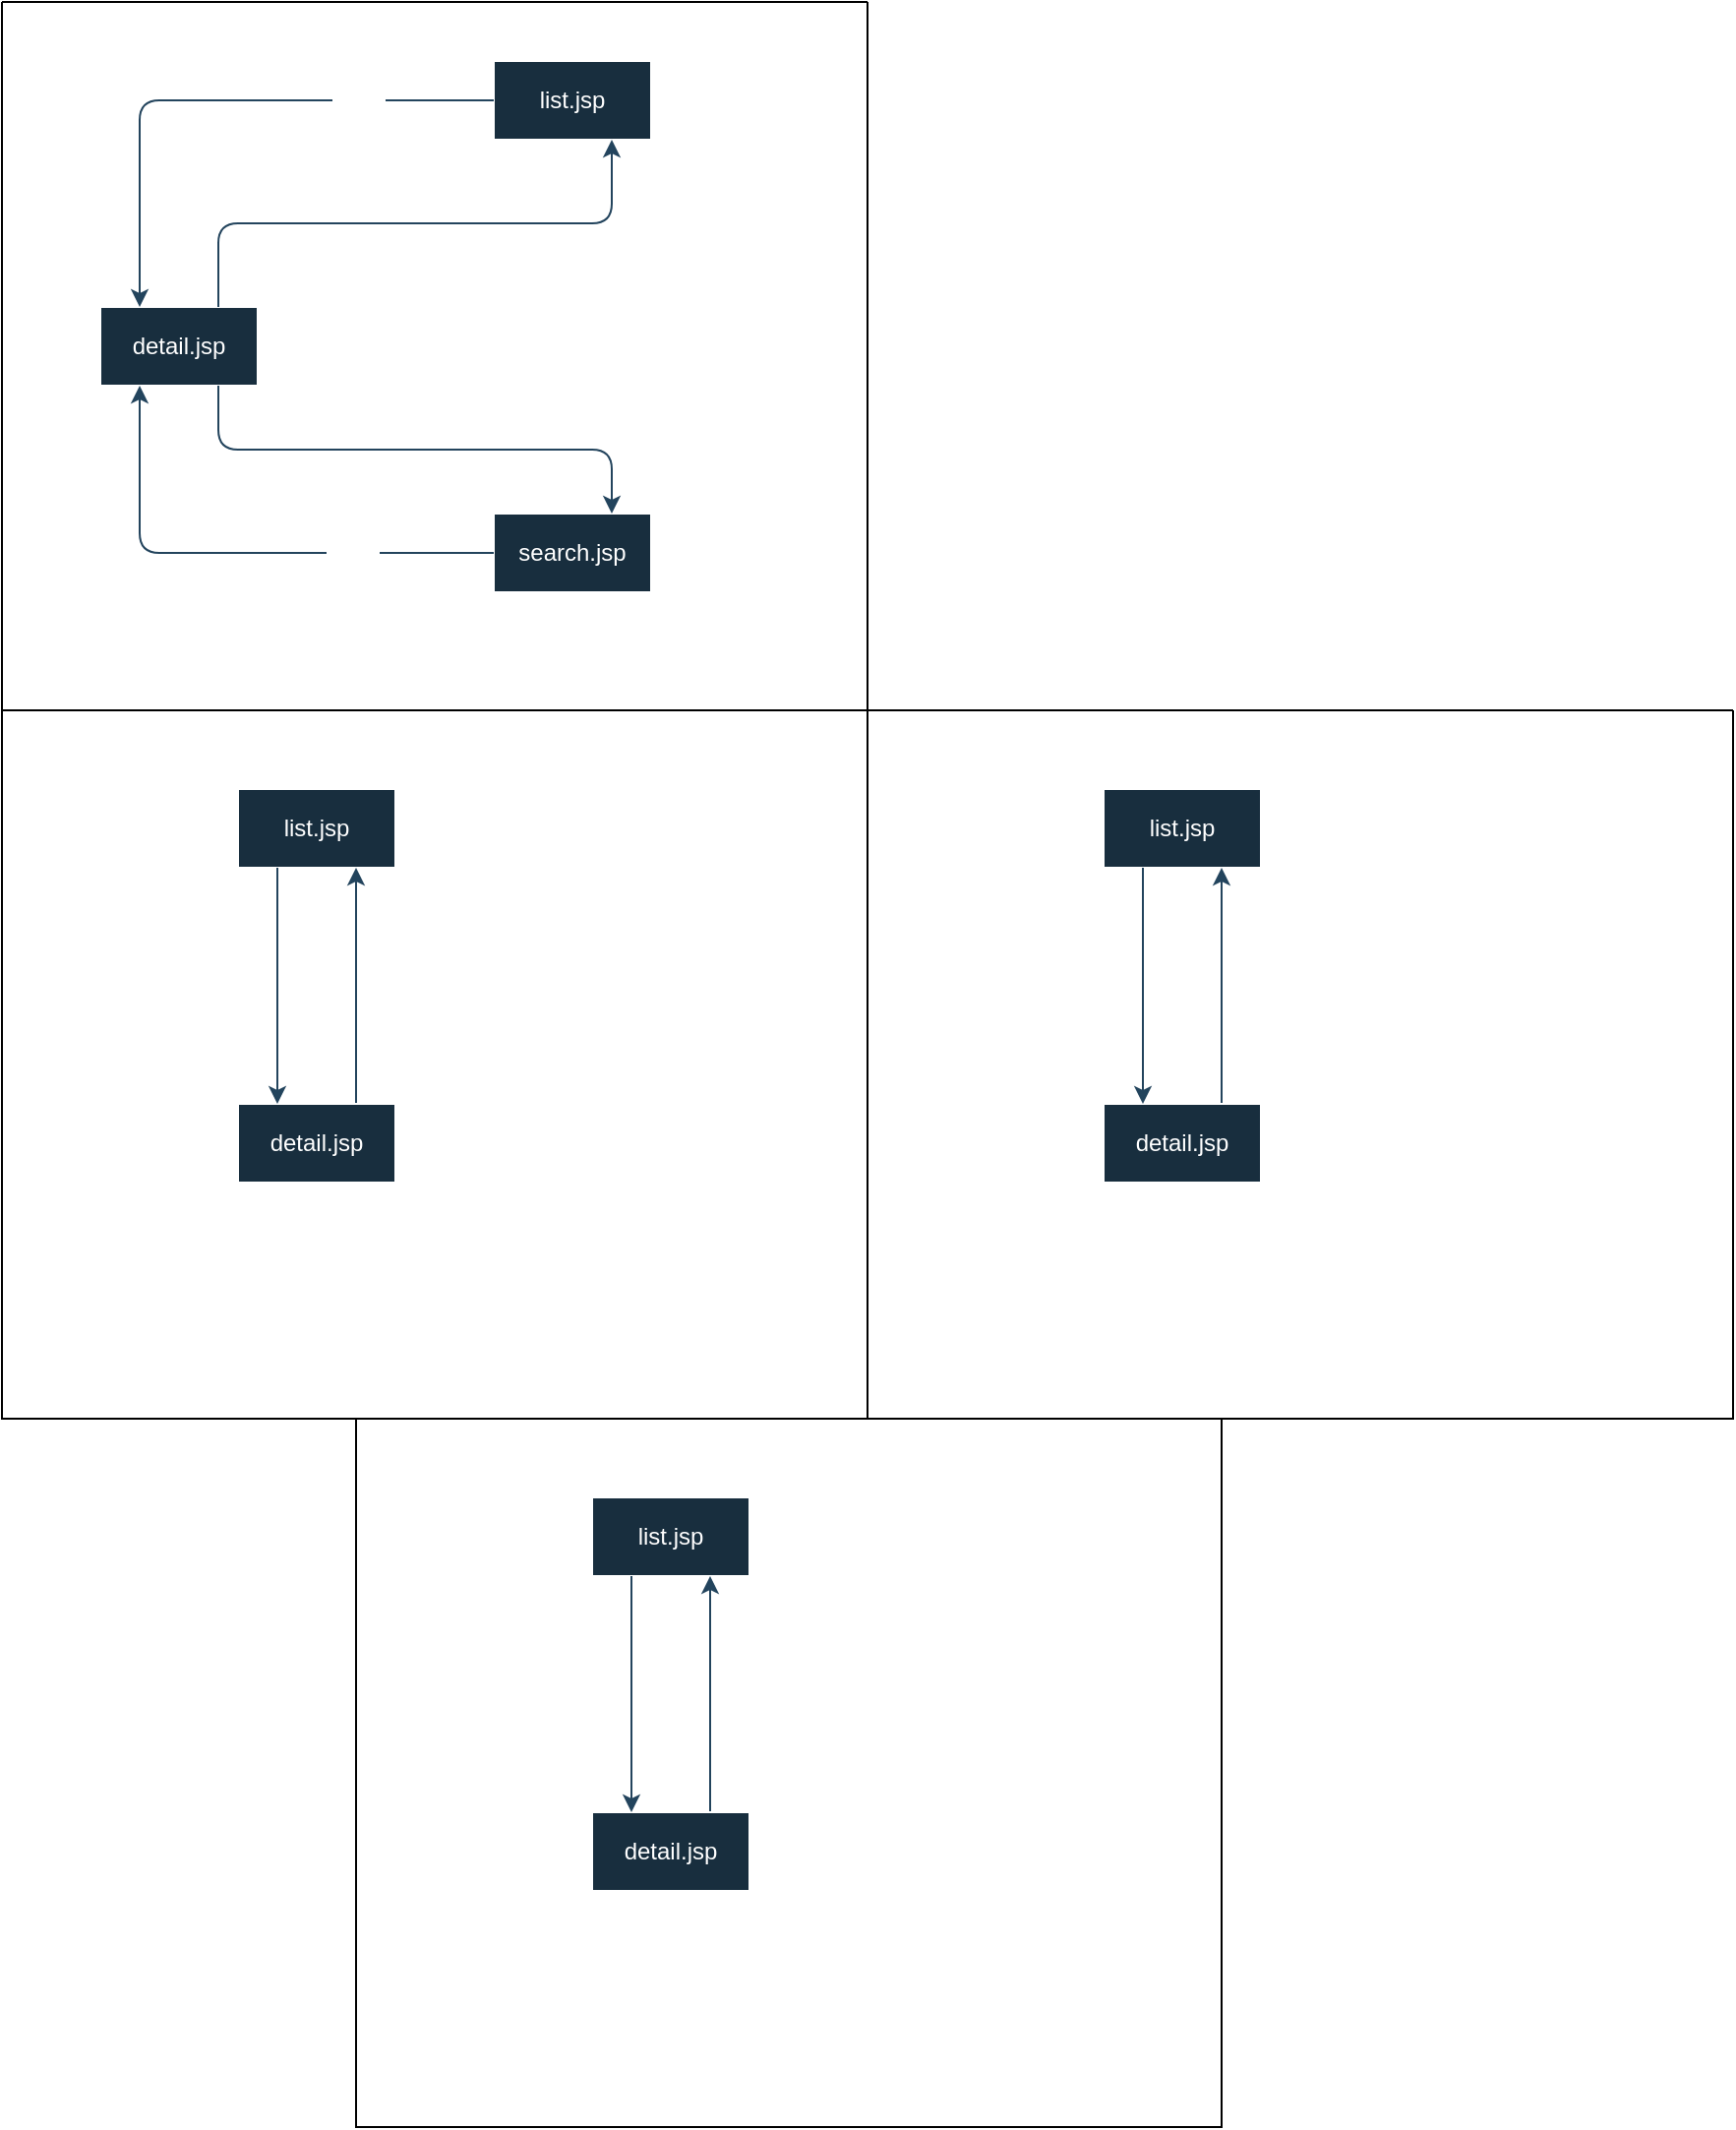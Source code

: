 <mxfile version="17.4.0" type="github">
  <diagram id="2JgUgGmE4MlOLRcjJtn3" name="Page-1">
    <mxGraphModel dx="1422" dy="839" grid="1" gridSize="10" guides="1" tooltips="1" connect="1" arrows="1" fold="1" page="0" pageScale="1" pageWidth="1920" pageHeight="1200" background="none" math="0" shadow="0">
      <root>
        <object label="" wnsduq0503="123456" id="0">
          <mxCell />
        </object>
        <mxCell id="1" parent="0" />
        <mxCell id="-FnK4R7jKW1-pRUBFxO0-11" value="" style="swimlane;startSize=0;swimlaneFillColor=none;fillColor=#182E3E;strokeColor=#000000;fontColor=#FFFFFF;" parent="1" vertex="1">
          <mxGeometry width="440" height="360" as="geometry">
            <mxRectangle x="110" y="170" width="50" height="40" as="alternateBounds" />
          </mxGeometry>
        </mxCell>
        <mxCell id="-FnK4R7jKW1-pRUBFxO0-2" value="detail.jsp" style="whiteSpace=wrap;html=1;fillColor=#182E3E;strokeColor=#FFFFFF;fontColor=#FFFFFF;" parent="-FnK4R7jKW1-pRUBFxO0-11" vertex="1">
          <mxGeometry x="50" y="155" width="80" height="40" as="geometry" />
        </mxCell>
        <mxCell id="-FnK4R7jKW1-pRUBFxO0-3" value="search.jsp" style="whiteSpace=wrap;html=1;fillColor=#182E3E;strokeColor=#FFFFFF;fontColor=#FFFFFF;" parent="-FnK4R7jKW1-pRUBFxO0-11" vertex="1">
          <mxGeometry x="250" y="260" width="80" height="40" as="geometry" />
        </mxCell>
        <mxCell id="-FnK4R7jKW1-pRUBFxO0-8" style="edgeStyle=orthogonalEdgeStyle;orthogonalLoop=1;jettySize=auto;html=1;exitX=0;exitY=0.5;exitDx=0;exitDy=0;entryX=0.25;entryY=1;entryDx=0;entryDy=0;labelBackgroundColor=#FCE7CD;strokeColor=#23445D;" parent="-FnK4R7jKW1-pRUBFxO0-11" source="-FnK4R7jKW1-pRUBFxO0-3" target="-FnK4R7jKW1-pRUBFxO0-2" edge="1">
          <mxGeometry relative="1" as="geometry">
            <Array as="points" />
          </mxGeometry>
        </mxCell>
        <mxCell id="zJKpy9sAJrCS1NiZU5sr-26" value="name" style="edgeLabel;html=1;align=center;verticalAlign=middle;resizable=0;points=[];fontColor=#FFFFFF;" vertex="1" connectable="0" parent="-FnK4R7jKW1-pRUBFxO0-8">
          <mxGeometry x="-0.457" y="-1" relative="1" as="geometry">
            <mxPoint as="offset" />
          </mxGeometry>
        </mxCell>
        <mxCell id="-FnK4R7jKW1-pRUBFxO0-9" style="edgeStyle=orthogonalEdgeStyle;orthogonalLoop=1;jettySize=auto;html=1;exitX=0.75;exitY=1;exitDx=0;exitDy=0;entryX=0.75;entryY=0;entryDx=0;entryDy=0;labelBackgroundColor=#FCE7CD;strokeColor=#23445D;" parent="-FnK4R7jKW1-pRUBFxO0-11" source="-FnK4R7jKW1-pRUBFxO0-2" target="-FnK4R7jKW1-pRUBFxO0-3" edge="1">
          <mxGeometry relative="1" as="geometry">
            <mxPoint x="120" y="300" as="targetPoint" />
          </mxGeometry>
        </mxCell>
        <mxCell id="-FnK4R7jKW1-pRUBFxO0-1" value="list.jsp" style="whiteSpace=wrap;html=1;fillColor=#182E3E;strokeColor=#FFFFFF;fontColor=#FFFFFF;" parent="-FnK4R7jKW1-pRUBFxO0-11" vertex="1">
          <mxGeometry x="250" y="30" width="80" height="40" as="geometry" />
        </mxCell>
        <mxCell id="-FnK4R7jKW1-pRUBFxO0-4" style="edgeStyle=orthogonalEdgeStyle;orthogonalLoop=1;jettySize=auto;html=1;exitX=0;exitY=0.5;exitDx=0;exitDy=0;entryX=0.25;entryY=0;entryDx=0;entryDy=0;labelBackgroundColor=#FCE7CD;strokeColor=#23445D;" parent="-FnK4R7jKW1-pRUBFxO0-11" source="-FnK4R7jKW1-pRUBFxO0-1" target="-FnK4R7jKW1-pRUBFxO0-2" edge="1">
          <mxGeometry relative="1" as="geometry">
            <mxPoint x="40" y="100" as="sourcePoint" />
            <mxPoint x="60" y="210" as="targetPoint" />
            <Array as="points">
              <mxPoint x="70" y="50" />
            </Array>
          </mxGeometry>
        </mxCell>
        <mxCell id="zJKpy9sAJrCS1NiZU5sr-25" value="name" style="edgeLabel;html=1;align=center;verticalAlign=middle;resizable=0;points=[];fontColor=#FFFFFF;" vertex="1" connectable="0" parent="-FnK4R7jKW1-pRUBFxO0-4">
          <mxGeometry x="-0.516" y="1" relative="1" as="geometry">
            <mxPoint as="offset" />
          </mxGeometry>
        </mxCell>
        <mxCell id="-FnK4R7jKW1-pRUBFxO0-7" style="edgeStyle=orthogonalEdgeStyle;orthogonalLoop=1;jettySize=auto;html=1;exitX=0.75;exitY=0;exitDx=0;exitDy=0;entryX=0.75;entryY=1;entryDx=0;entryDy=0;labelBackgroundColor=#FCE7CD;strokeColor=#23445D;" parent="-FnK4R7jKW1-pRUBFxO0-11" source="-FnK4R7jKW1-pRUBFxO0-2" target="-FnK4R7jKW1-pRUBFxO0-1" edge="1">
          <mxGeometry relative="1" as="geometry" />
        </mxCell>
        <mxCell id="-FnK4R7jKW1-pRUBFxO0-13" value="Olympic" style="text;html=1;align=center;verticalAlign=middle;resizable=0;points=[];autosize=1;strokeColor=none;fillColor=none;fontColor=#FFFFFF;" parent="-FnK4R7jKW1-pRUBFxO0-11" vertex="1">
          <mxGeometry x="10" width="60" height="20" as="geometry" />
        </mxCell>
        <mxCell id="zJKpy9sAJrCS1NiZU5sr-1" value="" style="swimlane;startSize=0;fillColor=#182E3E;strokeColor=#000000;fontColor=#FFFFFF;" vertex="1" parent="1">
          <mxGeometry x="440" y="360" width="440" height="360" as="geometry" />
        </mxCell>
        <mxCell id="zJKpy9sAJrCS1NiZU5sr-2" value="product" style="text;html=1;align=center;verticalAlign=middle;resizable=0;points=[];autosize=1;strokeColor=none;fillColor=none;fontColor=#FFFFFF;" vertex="1" parent="zJKpy9sAJrCS1NiZU5sr-1">
          <mxGeometry x="10" y="10" width="60" height="20" as="geometry" />
        </mxCell>
        <mxCell id="zJKpy9sAJrCS1NiZU5sr-3" value="list.jsp" style="whiteSpace=wrap;html=1;fillColor=#182E3E;strokeColor=#FFFFFF;fontColor=#FFFFFF;" vertex="1" parent="zJKpy9sAJrCS1NiZU5sr-1">
          <mxGeometry x="120" y="40" width="80" height="40" as="geometry" />
        </mxCell>
        <mxCell id="zJKpy9sAJrCS1NiZU5sr-8" style="edgeStyle=orthogonalEdgeStyle;orthogonalLoop=1;jettySize=auto;html=1;exitX=0.75;exitY=0;exitDx=0;exitDy=0;entryX=0.75;entryY=1;entryDx=0;entryDy=0;labelBackgroundColor=#FCE7CD;strokeColor=#23445D;" edge="1" parent="zJKpy9sAJrCS1NiZU5sr-1" source="zJKpy9sAJrCS1NiZU5sr-4" target="zJKpy9sAJrCS1NiZU5sr-3">
          <mxGeometry relative="1" as="geometry" />
        </mxCell>
        <mxCell id="zJKpy9sAJrCS1NiZU5sr-4" value="detail.jsp" style="whiteSpace=wrap;html=1;fillColor=#182E3E;strokeColor=#FFFFFF;fontColor=#FFFFFF;" vertex="1" parent="zJKpy9sAJrCS1NiZU5sr-1">
          <mxGeometry x="120" y="200" width="80" height="40" as="geometry" />
        </mxCell>
        <mxCell id="zJKpy9sAJrCS1NiZU5sr-6" value="" style="endArrow=classic;html=1;exitX=0.25;exitY=1;exitDx=0;exitDy=0;entryX=0.25;entryY=0;entryDx=0;entryDy=0;labelBackgroundColor=#FCE7CD;strokeColor=#23445D;" edge="1" parent="zJKpy9sAJrCS1NiZU5sr-1" source="zJKpy9sAJrCS1NiZU5sr-3" target="zJKpy9sAJrCS1NiZU5sr-4">
          <mxGeometry width="50" height="50" relative="1" as="geometry">
            <mxPoint x="390" y="90" as="sourcePoint" />
            <mxPoint x="440" y="40" as="targetPoint" />
            <Array as="points" />
          </mxGeometry>
        </mxCell>
        <mxCell id="zJKpy9sAJrCS1NiZU5sr-10" value="" style="swimlane;startSize=0;swimlaneFillColor=none;fillColor=#182E3E;strokeColor=#000000;fontColor=#FFFFFF;" vertex="1" parent="1">
          <mxGeometry y="360" width="440" height="360" as="geometry" />
        </mxCell>
        <mxCell id="zJKpy9sAJrCS1NiZU5sr-11" value="score" style="text;html=1;align=center;verticalAlign=middle;resizable=0;points=[];autosize=1;strokeColor=none;fillColor=none;fontColor=#FFFFFF;" vertex="1" parent="zJKpy9sAJrCS1NiZU5sr-10">
          <mxGeometry x="20" y="10" width="40" height="20" as="geometry" />
        </mxCell>
        <mxCell id="zJKpy9sAJrCS1NiZU5sr-12" value="list.jsp" style="whiteSpace=wrap;html=1;fillColor=#182E3E;strokeColor=#FFFFFF;fontColor=#FFFFFF;" vertex="1" parent="zJKpy9sAJrCS1NiZU5sr-10">
          <mxGeometry x="120" y="40" width="80" height="40" as="geometry" />
        </mxCell>
        <mxCell id="zJKpy9sAJrCS1NiZU5sr-13" style="edgeStyle=orthogonalEdgeStyle;orthogonalLoop=1;jettySize=auto;html=1;exitX=0.75;exitY=0;exitDx=0;exitDy=0;entryX=0.75;entryY=1;entryDx=0;entryDy=0;labelBackgroundColor=#FCE7CD;strokeColor=#23445D;" edge="1" parent="zJKpy9sAJrCS1NiZU5sr-10" source="zJKpy9sAJrCS1NiZU5sr-14" target="zJKpy9sAJrCS1NiZU5sr-12">
          <mxGeometry relative="1" as="geometry" />
        </mxCell>
        <mxCell id="zJKpy9sAJrCS1NiZU5sr-14" value="detail.jsp" style="whiteSpace=wrap;html=1;fillColor=#182E3E;strokeColor=#FFFFFF;fontColor=#FFFFFF;" vertex="1" parent="zJKpy9sAJrCS1NiZU5sr-10">
          <mxGeometry x="120" y="200" width="80" height="40" as="geometry" />
        </mxCell>
        <mxCell id="zJKpy9sAJrCS1NiZU5sr-15" value="" style="endArrow=classic;html=1;exitX=0.25;exitY=1;exitDx=0;exitDy=0;entryX=0.25;entryY=0;entryDx=0;entryDy=0;labelBackgroundColor=#FCE7CD;strokeColor=#23445D;" edge="1" parent="zJKpy9sAJrCS1NiZU5sr-10" source="zJKpy9sAJrCS1NiZU5sr-12" target="zJKpy9sAJrCS1NiZU5sr-14">
          <mxGeometry width="50" height="50" relative="1" as="geometry">
            <mxPoint x="390" y="90" as="sourcePoint" />
            <mxPoint x="440" y="40" as="targetPoint" />
            <Array as="points" />
          </mxGeometry>
        </mxCell>
        <mxCell id="zJKpy9sAJrCS1NiZU5sr-17" value="" style="swimlane;startSize=0;rotation=0;fillColor=#182E3E;strokeColor=#000000;fontColor=#FFFFFF;" vertex="1" parent="1">
          <mxGeometry x="180" y="720" width="440" height="360" as="geometry" />
        </mxCell>
        <mxCell id="zJKpy9sAJrCS1NiZU5sr-18" value="exam" style="text;html=1;align=center;verticalAlign=middle;resizable=0;points=[];autosize=1;strokeColor=none;fillColor=none;rotation=0;fontColor=#FFFFFF;" vertex="1" parent="zJKpy9sAJrCS1NiZU5sr-17">
          <mxGeometry x="20" y="10" width="40" height="20" as="geometry" />
        </mxCell>
        <mxCell id="zJKpy9sAJrCS1NiZU5sr-19" value="list.jsp" style="whiteSpace=wrap;html=1;rotation=0;fillColor=#182E3E;strokeColor=#FFFFFF;fontColor=#FFFFFF;" vertex="1" parent="zJKpy9sAJrCS1NiZU5sr-17">
          <mxGeometry x="120" y="40" width="80" height="40" as="geometry" />
        </mxCell>
        <mxCell id="zJKpy9sAJrCS1NiZU5sr-20" style="edgeStyle=orthogonalEdgeStyle;orthogonalLoop=1;jettySize=auto;html=1;exitX=0.75;exitY=0;exitDx=0;exitDy=0;entryX=0.75;entryY=1;entryDx=0;entryDy=0;labelBackgroundColor=#FCE7CD;strokeColor=#23445D;" edge="1" parent="zJKpy9sAJrCS1NiZU5sr-17" source="zJKpy9sAJrCS1NiZU5sr-21" target="zJKpy9sAJrCS1NiZU5sr-19">
          <mxGeometry relative="1" as="geometry" />
        </mxCell>
        <mxCell id="zJKpy9sAJrCS1NiZU5sr-21" value="detail.jsp" style="whiteSpace=wrap;html=1;rotation=0;fillColor=#182E3E;strokeColor=#FFFFFF;fontColor=#FFFFFF;" vertex="1" parent="zJKpy9sAJrCS1NiZU5sr-17">
          <mxGeometry x="120" y="200" width="80" height="40" as="geometry" />
        </mxCell>
        <mxCell id="zJKpy9sAJrCS1NiZU5sr-22" value="" style="endArrow=classic;html=1;exitX=0.25;exitY=1;exitDx=0;exitDy=0;entryX=0.25;entryY=0;entryDx=0;entryDy=0;labelBackgroundColor=#FCE7CD;strokeColor=#23445D;" edge="1" parent="zJKpy9sAJrCS1NiZU5sr-17" source="zJKpy9sAJrCS1NiZU5sr-19" target="zJKpy9sAJrCS1NiZU5sr-21">
          <mxGeometry width="50" height="50" relative="1" as="geometry">
            <mxPoint x="390" y="90" as="sourcePoint" />
            <mxPoint x="441" y="40" as="targetPoint" />
            <Array as="points" />
          </mxGeometry>
        </mxCell>
      </root>
    </mxGraphModel>
  </diagram>
</mxfile>

